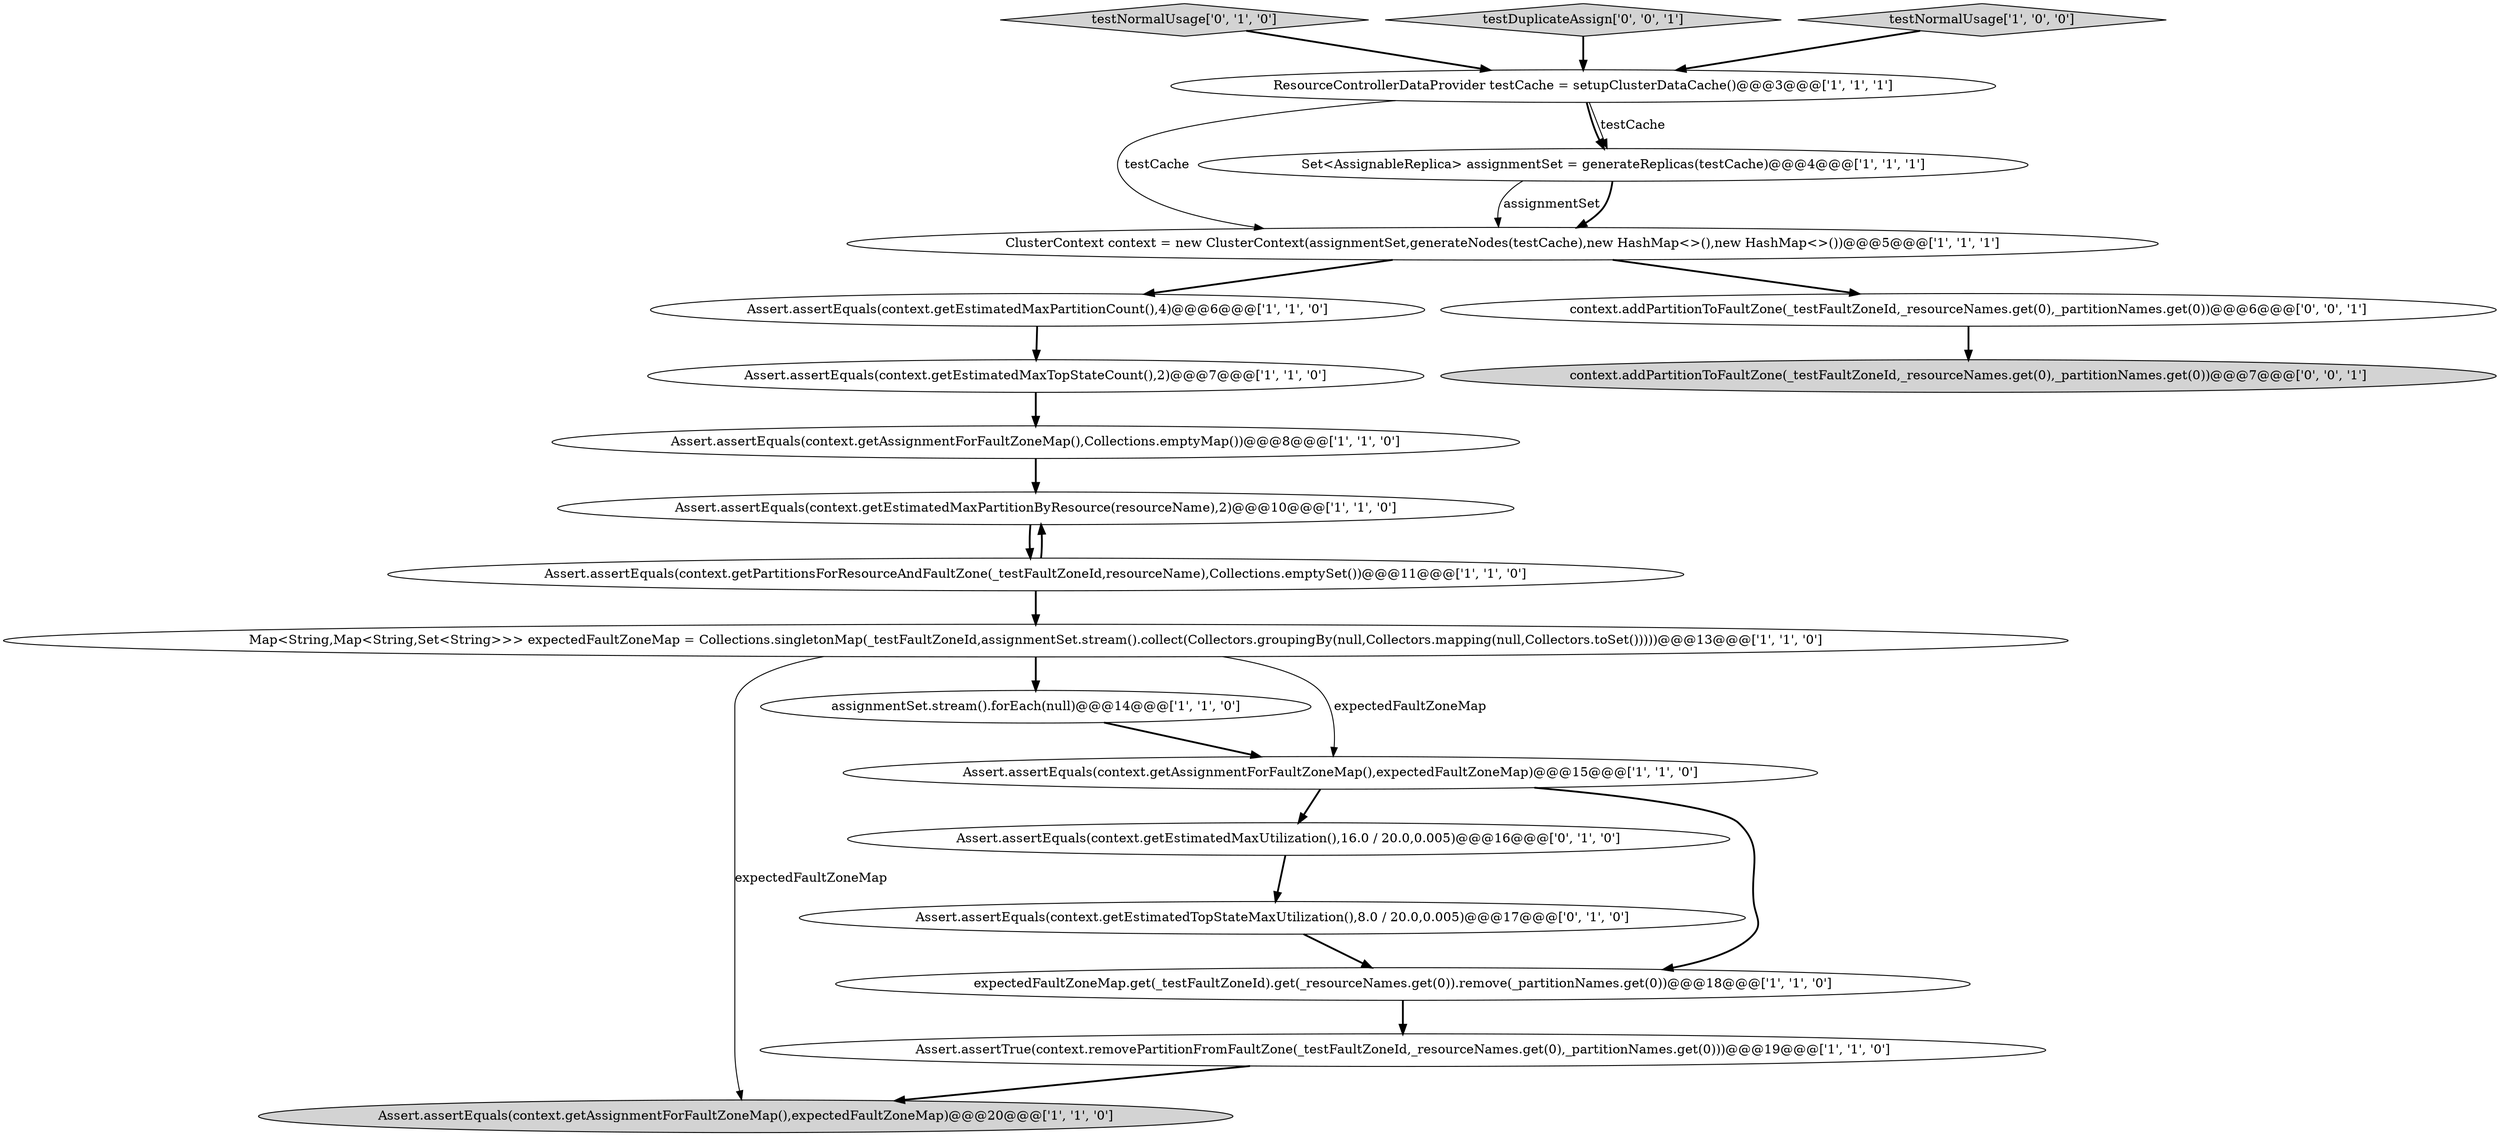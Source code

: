 digraph {
19 [style = filled, label = "context.addPartitionToFaultZone(_testFaultZoneId,_resourceNames.get(0),_partitionNames.get(0))@@@7@@@['0', '0', '1']", fillcolor = lightgray, shape = ellipse image = "AAA0AAABBB3BBB"];
7 [style = filled, label = "Assert.assertEquals(context.getPartitionsForResourceAndFaultZone(_testFaultZoneId,resourceName),Collections.emptySet())@@@11@@@['1', '1', '0']", fillcolor = white, shape = ellipse image = "AAA0AAABBB1BBB"];
12 [style = filled, label = "ResourceControllerDataProvider testCache = setupClusterDataCache()@@@3@@@['1', '1', '1']", fillcolor = white, shape = ellipse image = "AAA0AAABBB1BBB"];
6 [style = filled, label = "ClusterContext context = new ClusterContext(assignmentSet,generateNodes(testCache),new HashMap<>(),new HashMap<>())@@@5@@@['1', '1', '1']", fillcolor = white, shape = ellipse image = "AAA0AAABBB1BBB"];
9 [style = filled, label = "Assert.assertTrue(context.removePartitionFromFaultZone(_testFaultZoneId,_resourceNames.get(0),_partitionNames.get(0)))@@@19@@@['1', '1', '0']", fillcolor = white, shape = ellipse image = "AAA0AAABBB1BBB"];
10 [style = filled, label = "Assert.assertEquals(context.getEstimatedMaxPartitionCount(),4)@@@6@@@['1', '1', '0']", fillcolor = white, shape = ellipse image = "AAA0AAABBB1BBB"];
3 [style = filled, label = "Assert.assertEquals(context.getAssignmentForFaultZoneMap(),Collections.emptyMap())@@@8@@@['1', '1', '0']", fillcolor = white, shape = ellipse image = "AAA0AAABBB1BBB"];
20 [style = filled, label = "context.addPartitionToFaultZone(_testFaultZoneId,_resourceNames.get(0),_partitionNames.get(0))@@@6@@@['0', '0', '1']", fillcolor = white, shape = ellipse image = "AAA0AAABBB3BBB"];
15 [style = filled, label = "testNormalUsage['0', '1', '0']", fillcolor = lightgray, shape = diamond image = "AAA0AAABBB2BBB"];
16 [style = filled, label = "Assert.assertEquals(context.getEstimatedMaxUtilization(),16.0 / 20.0,0.005)@@@16@@@['0', '1', '0']", fillcolor = white, shape = ellipse image = "AAA1AAABBB2BBB"];
17 [style = filled, label = "Assert.assertEquals(context.getEstimatedTopStateMaxUtilization(),8.0 / 20.0,0.005)@@@17@@@['0', '1', '0']", fillcolor = white, shape = ellipse image = "AAA1AAABBB2BBB"];
14 [style = filled, label = "Assert.assertEquals(context.getEstimatedMaxTopStateCount(),2)@@@7@@@['1', '1', '0']", fillcolor = white, shape = ellipse image = "AAA0AAABBB1BBB"];
8 [style = filled, label = "Map<String,Map<String,Set<String>>> expectedFaultZoneMap = Collections.singletonMap(_testFaultZoneId,assignmentSet.stream().collect(Collectors.groupingBy(null,Collectors.mapping(null,Collectors.toSet()))))@@@13@@@['1', '1', '0']", fillcolor = white, shape = ellipse image = "AAA0AAABBB1BBB"];
1 [style = filled, label = "expectedFaultZoneMap.get(_testFaultZoneId).get(_resourceNames.get(0)).remove(_partitionNames.get(0))@@@18@@@['1', '1', '0']", fillcolor = white, shape = ellipse image = "AAA0AAABBB1BBB"];
11 [style = filled, label = "Assert.assertEquals(context.getAssignmentForFaultZoneMap(),expectedFaultZoneMap)@@@20@@@['1', '1', '0']", fillcolor = lightgray, shape = ellipse image = "AAA0AAABBB1BBB"];
18 [style = filled, label = "testDuplicateAssign['0', '0', '1']", fillcolor = lightgray, shape = diamond image = "AAA0AAABBB3BBB"];
13 [style = filled, label = "Assert.assertEquals(context.getEstimatedMaxPartitionByResource(resourceName),2)@@@10@@@['1', '1', '0']", fillcolor = white, shape = ellipse image = "AAA0AAABBB1BBB"];
5 [style = filled, label = "testNormalUsage['1', '0', '0']", fillcolor = lightgray, shape = diamond image = "AAA0AAABBB1BBB"];
0 [style = filled, label = "assignmentSet.stream().forEach(null)@@@14@@@['1', '1', '0']", fillcolor = white, shape = ellipse image = "AAA0AAABBB1BBB"];
2 [style = filled, label = "Set<AssignableReplica> assignmentSet = generateReplicas(testCache)@@@4@@@['1', '1', '1']", fillcolor = white, shape = ellipse image = "AAA0AAABBB1BBB"];
4 [style = filled, label = "Assert.assertEquals(context.getAssignmentForFaultZoneMap(),expectedFaultZoneMap)@@@15@@@['1', '1', '0']", fillcolor = white, shape = ellipse image = "AAA0AAABBB1BBB"];
13->7 [style = bold, label=""];
12->6 [style = solid, label="testCache"];
7->8 [style = bold, label=""];
14->3 [style = bold, label=""];
0->4 [style = bold, label=""];
1->9 [style = bold, label=""];
9->11 [style = bold, label=""];
8->0 [style = bold, label=""];
4->16 [style = bold, label=""];
15->12 [style = bold, label=""];
12->2 [style = bold, label=""];
6->20 [style = bold, label=""];
3->13 [style = bold, label=""];
4->1 [style = bold, label=""];
20->19 [style = bold, label=""];
6->10 [style = bold, label=""];
7->13 [style = bold, label=""];
2->6 [style = solid, label="assignmentSet"];
12->2 [style = solid, label="testCache"];
2->6 [style = bold, label=""];
5->12 [style = bold, label=""];
16->17 [style = bold, label=""];
18->12 [style = bold, label=""];
8->11 [style = solid, label="expectedFaultZoneMap"];
10->14 [style = bold, label=""];
8->4 [style = solid, label="expectedFaultZoneMap"];
17->1 [style = bold, label=""];
}
